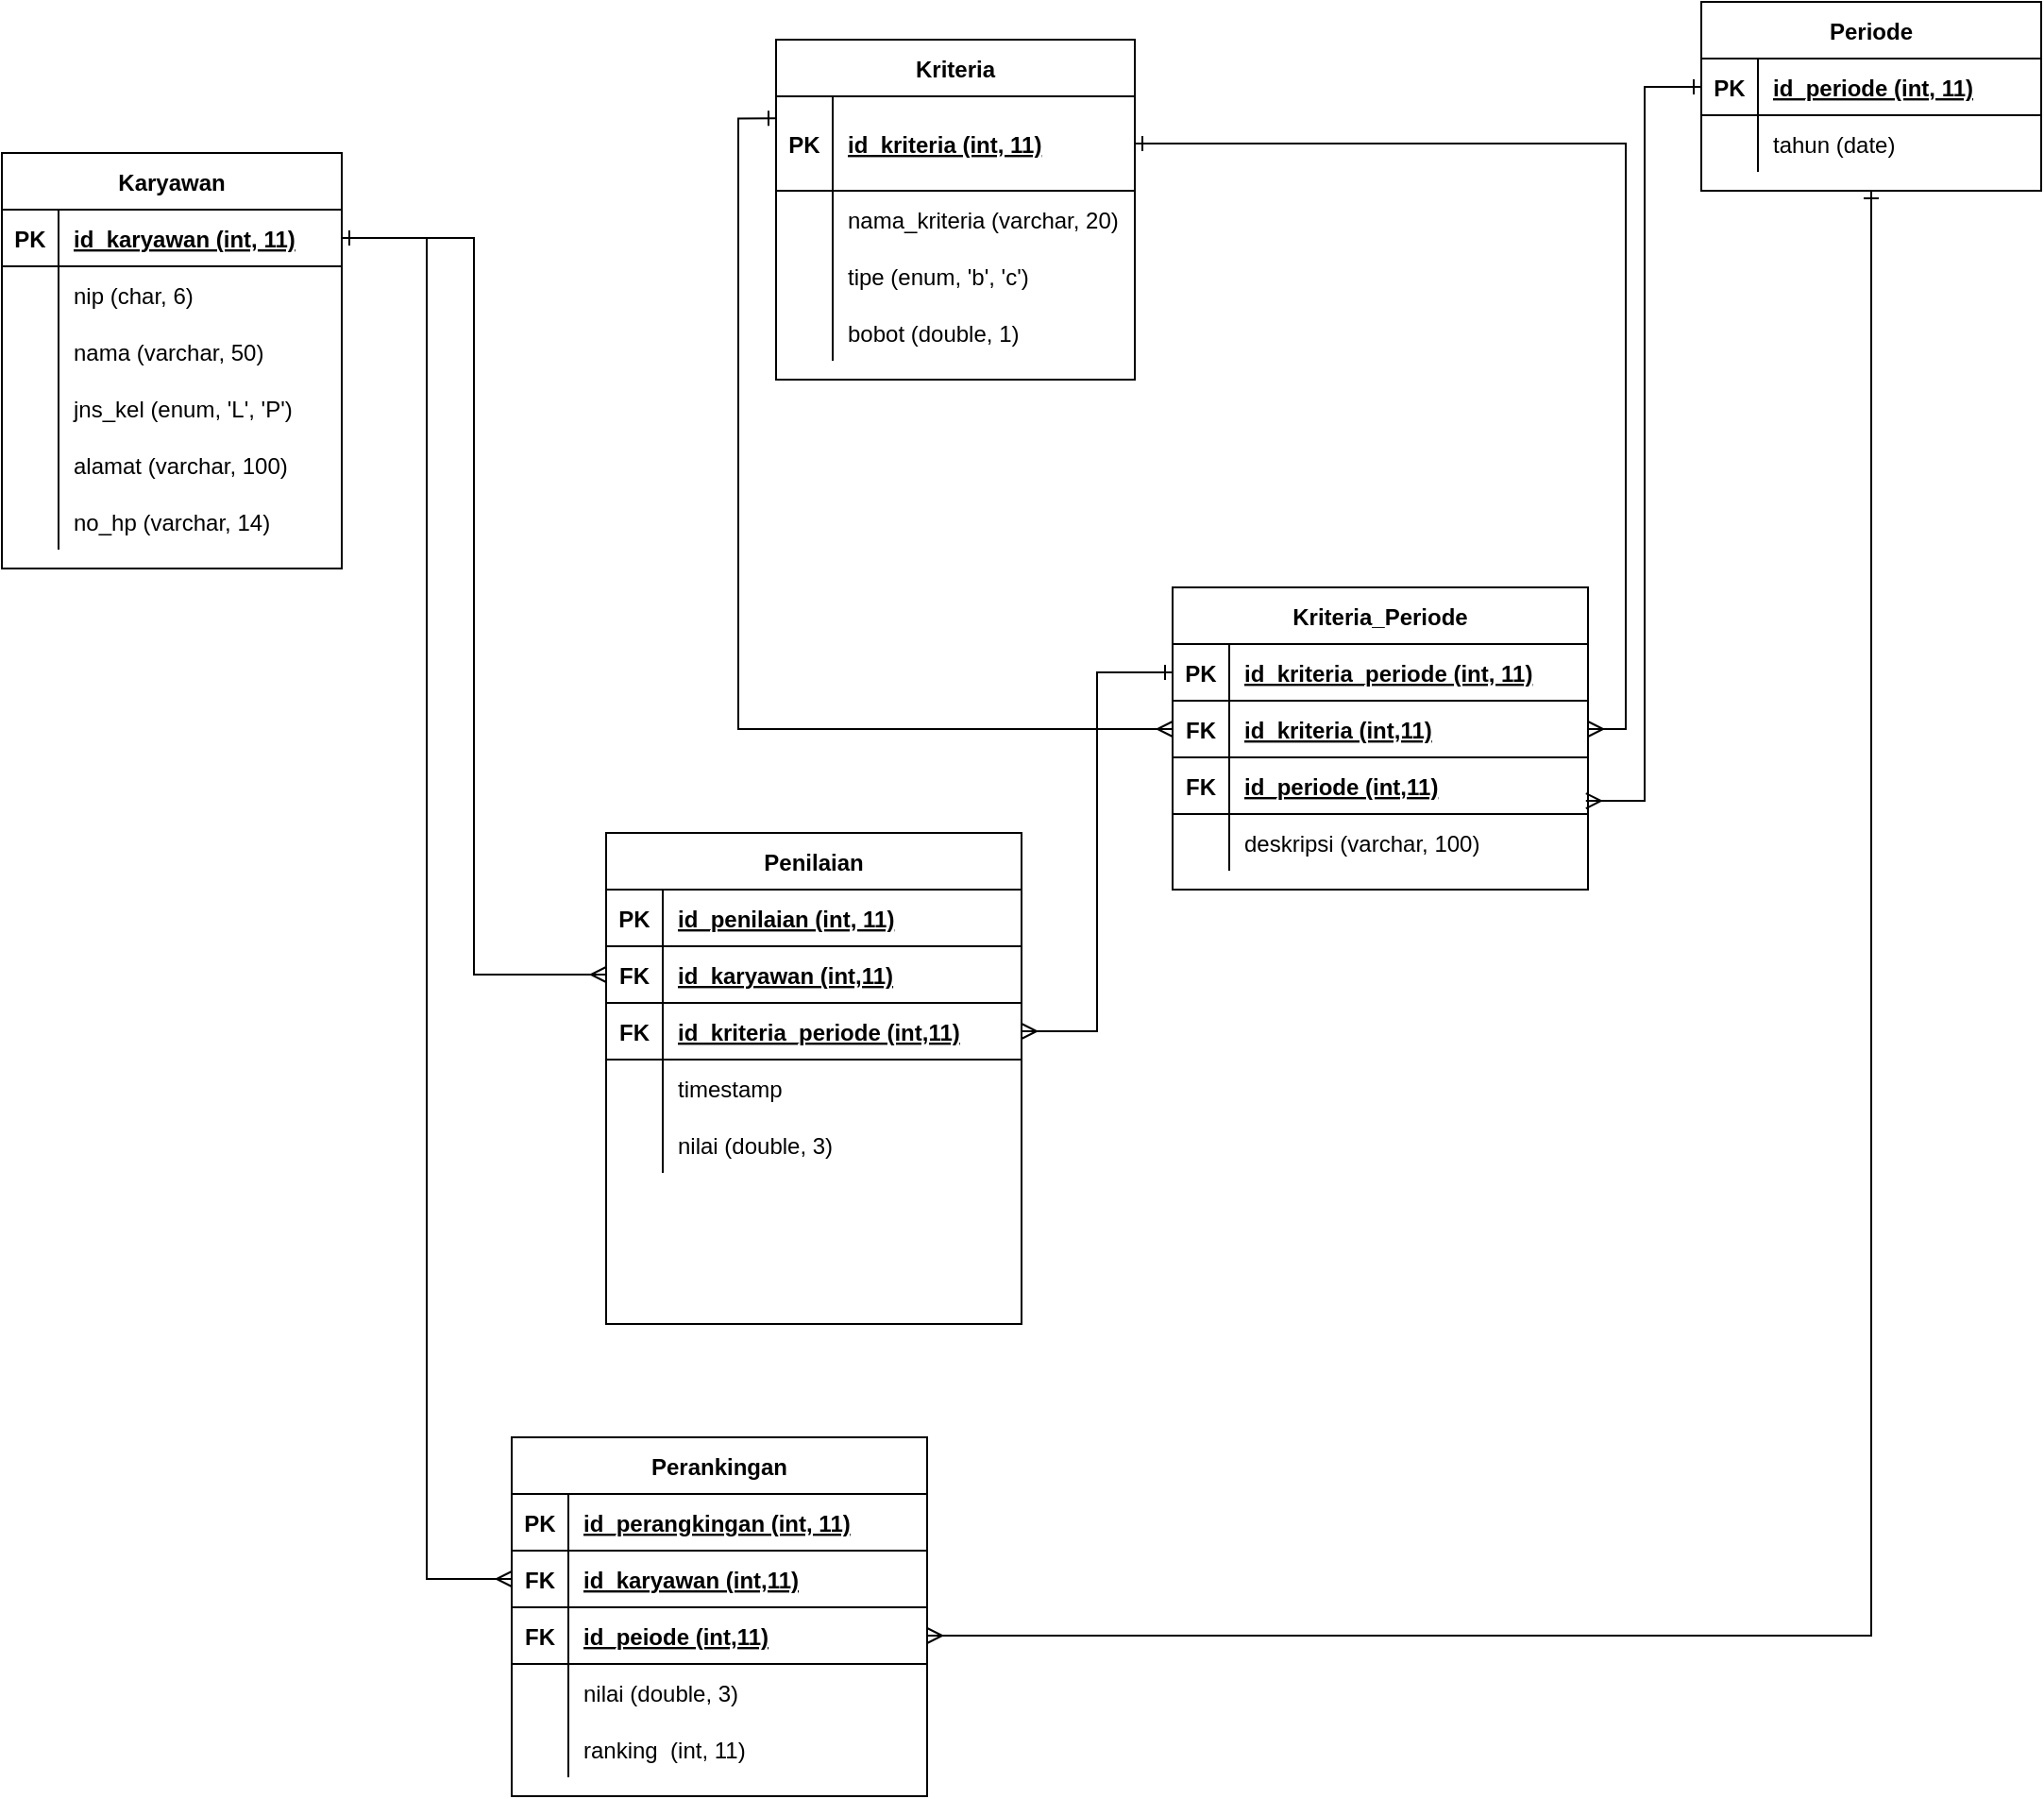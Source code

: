 <mxfile version="14.4.3" type="device"><diagram id="A4Kg8Cq3zprnqbGbPSbI" name="Page-1"><mxGraphModel dx="1696" dy="494" grid="1" gridSize="10" guides="1" tooltips="1" connect="1" arrows="1" fold="1" page="1" pageScale="1" pageWidth="850" pageHeight="1100" math="0" shadow="0"><root><mxCell id="0"/><mxCell id="1" parent="0"/><mxCell id="62z7SwZeif7K-8qw1GRG-14" value="Karyawan" style="shape=table;startSize=30;container=1;collapsible=1;childLayout=tableLayout;fixedRows=1;rowLines=0;fontStyle=1;align=center;resizeLast=1;" vertex="1" parent="1"><mxGeometry x="-260" y="130" width="180" height="220" as="geometry"/></mxCell><mxCell id="62z7SwZeif7K-8qw1GRG-15" value="" style="shape=partialRectangle;collapsible=0;dropTarget=0;pointerEvents=0;fillColor=none;top=0;left=0;bottom=1;right=0;points=[[0,0.5],[1,0.5]];portConstraint=eastwest;" vertex="1" parent="62z7SwZeif7K-8qw1GRG-14"><mxGeometry y="30" width="180" height="30" as="geometry"/></mxCell><mxCell id="62z7SwZeif7K-8qw1GRG-16" value="PK" style="shape=partialRectangle;connectable=0;fillColor=none;top=0;left=0;bottom=0;right=0;fontStyle=1;overflow=hidden;" vertex="1" parent="62z7SwZeif7K-8qw1GRG-15"><mxGeometry width="30" height="30" as="geometry"/></mxCell><mxCell id="62z7SwZeif7K-8qw1GRG-17" value="id_karyawan (int, 11)" style="shape=partialRectangle;connectable=0;fillColor=none;top=0;left=0;bottom=0;right=0;align=left;spacingLeft=6;fontStyle=5;overflow=hidden;" vertex="1" parent="62z7SwZeif7K-8qw1GRG-15"><mxGeometry x="30" width="150" height="30" as="geometry"/></mxCell><mxCell id="62z7SwZeif7K-8qw1GRG-18" value="" style="shape=partialRectangle;collapsible=0;dropTarget=0;pointerEvents=0;fillColor=none;top=0;left=0;bottom=0;right=0;points=[[0,0.5],[1,0.5]];portConstraint=eastwest;" vertex="1" parent="62z7SwZeif7K-8qw1GRG-14"><mxGeometry y="60" width="180" height="30" as="geometry"/></mxCell><mxCell id="62z7SwZeif7K-8qw1GRG-19" value="" style="shape=partialRectangle;connectable=0;fillColor=none;top=0;left=0;bottom=0;right=0;editable=1;overflow=hidden;" vertex="1" parent="62z7SwZeif7K-8qw1GRG-18"><mxGeometry width="30" height="30" as="geometry"/></mxCell><mxCell id="62z7SwZeif7K-8qw1GRG-20" value="nip (char, 6)" style="shape=partialRectangle;connectable=0;fillColor=none;top=0;left=0;bottom=0;right=0;align=left;spacingLeft=6;overflow=hidden;" vertex="1" parent="62z7SwZeif7K-8qw1GRG-18"><mxGeometry x="30" width="150" height="30" as="geometry"/></mxCell><mxCell id="62z7SwZeif7K-8qw1GRG-21" value="" style="shape=partialRectangle;collapsible=0;dropTarget=0;pointerEvents=0;fillColor=none;top=0;left=0;bottom=0;right=0;points=[[0,0.5],[1,0.5]];portConstraint=eastwest;" vertex="1" parent="62z7SwZeif7K-8qw1GRG-14"><mxGeometry y="90" width="180" height="30" as="geometry"/></mxCell><mxCell id="62z7SwZeif7K-8qw1GRG-22" value="" style="shape=partialRectangle;connectable=0;fillColor=none;top=0;left=0;bottom=0;right=0;editable=1;overflow=hidden;" vertex="1" parent="62z7SwZeif7K-8qw1GRG-21"><mxGeometry width="30" height="30" as="geometry"/></mxCell><mxCell id="62z7SwZeif7K-8qw1GRG-23" value="nama (varchar, 50)" style="shape=partialRectangle;connectable=0;fillColor=none;top=0;left=0;bottom=0;right=0;align=left;spacingLeft=6;overflow=hidden;" vertex="1" parent="62z7SwZeif7K-8qw1GRG-21"><mxGeometry x="30" width="150" height="30" as="geometry"/></mxCell><mxCell id="62z7SwZeif7K-8qw1GRG-24" value="" style="shape=partialRectangle;collapsible=0;dropTarget=0;pointerEvents=0;fillColor=none;top=0;left=0;bottom=0;right=0;points=[[0,0.5],[1,0.5]];portConstraint=eastwest;" vertex="1" parent="62z7SwZeif7K-8qw1GRG-14"><mxGeometry y="120" width="180" height="30" as="geometry"/></mxCell><mxCell id="62z7SwZeif7K-8qw1GRG-25" value="" style="shape=partialRectangle;connectable=0;fillColor=none;top=0;left=0;bottom=0;right=0;editable=1;overflow=hidden;" vertex="1" parent="62z7SwZeif7K-8qw1GRG-24"><mxGeometry width="30" height="30" as="geometry"/></mxCell><mxCell id="62z7SwZeif7K-8qw1GRG-26" value="jns_kel (enum, 'L', 'P')" style="shape=partialRectangle;connectable=0;fillColor=none;top=0;left=0;bottom=0;right=0;align=left;spacingLeft=6;overflow=hidden;" vertex="1" parent="62z7SwZeif7K-8qw1GRG-24"><mxGeometry x="30" width="150" height="30" as="geometry"/></mxCell><mxCell id="62z7SwZeif7K-8qw1GRG-27" value="" style="shape=partialRectangle;collapsible=0;dropTarget=0;pointerEvents=0;fillColor=none;top=0;left=0;bottom=0;right=0;points=[[0,0.5],[1,0.5]];portConstraint=eastwest;" vertex="1" parent="62z7SwZeif7K-8qw1GRG-14"><mxGeometry y="150" width="180" height="30" as="geometry"/></mxCell><mxCell id="62z7SwZeif7K-8qw1GRG-28" value="" style="shape=partialRectangle;connectable=0;fillColor=none;top=0;left=0;bottom=0;right=0;editable=1;overflow=hidden;" vertex="1" parent="62z7SwZeif7K-8qw1GRG-27"><mxGeometry width="30" height="30" as="geometry"/></mxCell><mxCell id="62z7SwZeif7K-8qw1GRG-29" value="alamat (varchar, 100)" style="shape=partialRectangle;connectable=0;fillColor=none;top=0;left=0;bottom=0;right=0;align=left;spacingLeft=6;overflow=hidden;" vertex="1" parent="62z7SwZeif7K-8qw1GRG-27"><mxGeometry x="30" width="150" height="30" as="geometry"/></mxCell><mxCell id="62z7SwZeif7K-8qw1GRG-30" value="" style="shape=partialRectangle;collapsible=0;dropTarget=0;pointerEvents=0;fillColor=none;top=0;left=0;bottom=0;right=0;points=[[0,0.5],[1,0.5]];portConstraint=eastwest;" vertex="1" parent="62z7SwZeif7K-8qw1GRG-14"><mxGeometry y="180" width="180" height="30" as="geometry"/></mxCell><mxCell id="62z7SwZeif7K-8qw1GRG-31" value="" style="shape=partialRectangle;connectable=0;fillColor=none;top=0;left=0;bottom=0;right=0;editable=1;overflow=hidden;" vertex="1" parent="62z7SwZeif7K-8qw1GRG-30"><mxGeometry width="30" height="30" as="geometry"/></mxCell><mxCell id="62z7SwZeif7K-8qw1GRG-32" value="no_hp (varchar, 14)" style="shape=partialRectangle;connectable=0;fillColor=none;top=0;left=0;bottom=0;right=0;align=left;spacingLeft=6;overflow=hidden;" vertex="1" parent="62z7SwZeif7K-8qw1GRG-30"><mxGeometry x="30" width="150" height="30" as="geometry"/></mxCell><mxCell id="62z7SwZeif7K-8qw1GRG-33" value="Kriteria" style="shape=table;startSize=30;container=1;collapsible=1;childLayout=tableLayout;fixedRows=1;rowLines=0;fontStyle=1;align=center;resizeLast=1;" vertex="1" parent="1"><mxGeometry x="150" y="70" width="190" height="180" as="geometry"/></mxCell><mxCell id="62z7SwZeif7K-8qw1GRG-34" value="" style="shape=partialRectangle;collapsible=0;dropTarget=0;pointerEvents=0;fillColor=none;top=0;left=0;bottom=1;right=0;points=[[0,0.5],[1,0.5]];portConstraint=eastwest;" vertex="1" parent="62z7SwZeif7K-8qw1GRG-33"><mxGeometry y="30" width="190" height="50" as="geometry"/></mxCell><mxCell id="62z7SwZeif7K-8qw1GRG-35" value="PK" style="shape=partialRectangle;connectable=0;fillColor=none;top=0;left=0;bottom=0;right=0;fontStyle=1;overflow=hidden;" vertex="1" parent="62z7SwZeif7K-8qw1GRG-34"><mxGeometry width="30" height="50" as="geometry"/></mxCell><mxCell id="62z7SwZeif7K-8qw1GRG-36" value="id_kriteria (int, 11)" style="shape=partialRectangle;connectable=0;fillColor=none;top=0;left=0;bottom=0;right=0;align=left;spacingLeft=6;fontStyle=5;overflow=hidden;" vertex="1" parent="62z7SwZeif7K-8qw1GRG-34"><mxGeometry x="30" width="160" height="50" as="geometry"/></mxCell><mxCell id="62z7SwZeif7K-8qw1GRG-37" value="" style="shape=partialRectangle;collapsible=0;dropTarget=0;pointerEvents=0;fillColor=none;top=0;left=0;bottom=0;right=0;points=[[0,0.5],[1,0.5]];portConstraint=eastwest;" vertex="1" parent="62z7SwZeif7K-8qw1GRG-33"><mxGeometry y="80" width="190" height="30" as="geometry"/></mxCell><mxCell id="62z7SwZeif7K-8qw1GRG-38" value="" style="shape=partialRectangle;connectable=0;fillColor=none;top=0;left=0;bottom=0;right=0;editable=1;overflow=hidden;" vertex="1" parent="62z7SwZeif7K-8qw1GRG-37"><mxGeometry width="30" height="30" as="geometry"/></mxCell><mxCell id="62z7SwZeif7K-8qw1GRG-39" value="nama_kriteria (varchar, 20)" style="shape=partialRectangle;connectable=0;fillColor=none;top=0;left=0;bottom=0;right=0;align=left;spacingLeft=6;overflow=hidden;" vertex="1" parent="62z7SwZeif7K-8qw1GRG-37"><mxGeometry x="30" width="160" height="30" as="geometry"/></mxCell><mxCell id="62z7SwZeif7K-8qw1GRG-40" value="" style="shape=partialRectangle;collapsible=0;dropTarget=0;pointerEvents=0;fillColor=none;top=0;left=0;bottom=0;right=0;points=[[0,0.5],[1,0.5]];portConstraint=eastwest;" vertex="1" parent="62z7SwZeif7K-8qw1GRG-33"><mxGeometry y="110" width="190" height="30" as="geometry"/></mxCell><mxCell id="62z7SwZeif7K-8qw1GRG-41" value="" style="shape=partialRectangle;connectable=0;fillColor=none;top=0;left=0;bottom=0;right=0;editable=1;overflow=hidden;" vertex="1" parent="62z7SwZeif7K-8qw1GRG-40"><mxGeometry width="30" height="30" as="geometry"/></mxCell><mxCell id="62z7SwZeif7K-8qw1GRG-42" value="tipe (enum, 'b', 'c')" style="shape=partialRectangle;connectable=0;fillColor=none;top=0;left=0;bottom=0;right=0;align=left;spacingLeft=6;overflow=hidden;" vertex="1" parent="62z7SwZeif7K-8qw1GRG-40"><mxGeometry x="30" width="160" height="30" as="geometry"/></mxCell><mxCell id="62z7SwZeif7K-8qw1GRG-207" value="" style="shape=partialRectangle;collapsible=0;dropTarget=0;pointerEvents=0;fillColor=none;top=0;left=0;bottom=0;right=0;points=[[0,0.5],[1,0.5]];portConstraint=eastwest;" vertex="1" parent="62z7SwZeif7K-8qw1GRG-33"><mxGeometry y="140" width="190" height="30" as="geometry"/></mxCell><mxCell id="62z7SwZeif7K-8qw1GRG-208" value="" style="shape=partialRectangle;connectable=0;fillColor=none;top=0;left=0;bottom=0;right=0;editable=1;overflow=hidden;" vertex="1" parent="62z7SwZeif7K-8qw1GRG-207"><mxGeometry width="30" height="30" as="geometry"/></mxCell><mxCell id="62z7SwZeif7K-8qw1GRG-209" value="bobot (double, 1)" style="shape=partialRectangle;connectable=0;fillColor=none;top=0;left=0;bottom=0;right=0;align=left;spacingLeft=6;overflow=hidden;" vertex="1" parent="62z7SwZeif7K-8qw1GRG-207"><mxGeometry x="30" width="160" height="30" as="geometry"/></mxCell><mxCell id="62z7SwZeif7K-8qw1GRG-216" style="edgeStyle=orthogonalEdgeStyle;rounded=0;orthogonalLoop=1;jettySize=auto;html=1;startArrow=ERone;startFill=0;endArrow=ERmany;endFill=0;" edge="1" parent="1" source="62z7SwZeif7K-8qw1GRG-46" target="62z7SwZeif7K-8qw1GRG-182"><mxGeometry relative="1" as="geometry"/></mxCell><mxCell id="62z7SwZeif7K-8qw1GRG-46" value="Periode" style="shape=table;startSize=30;container=1;collapsible=1;childLayout=tableLayout;fixedRows=1;rowLines=0;fontStyle=1;align=center;resizeLast=1;" vertex="1" parent="1"><mxGeometry x="640" y="50" width="180" height="100" as="geometry"/></mxCell><mxCell id="62z7SwZeif7K-8qw1GRG-47" value="" style="shape=partialRectangle;collapsible=0;dropTarget=0;pointerEvents=0;fillColor=none;top=0;left=0;bottom=1;right=0;points=[[0,0.5],[1,0.5]];portConstraint=eastwest;" vertex="1" parent="62z7SwZeif7K-8qw1GRG-46"><mxGeometry y="30" width="180" height="30" as="geometry"/></mxCell><mxCell id="62z7SwZeif7K-8qw1GRG-48" value="PK" style="shape=partialRectangle;connectable=0;fillColor=none;top=0;left=0;bottom=0;right=0;fontStyle=1;overflow=hidden;" vertex="1" parent="62z7SwZeif7K-8qw1GRG-47"><mxGeometry width="30" height="30" as="geometry"/></mxCell><mxCell id="62z7SwZeif7K-8qw1GRG-49" value="id_periode (int, 11)" style="shape=partialRectangle;connectable=0;fillColor=none;top=0;left=0;bottom=0;right=0;align=left;spacingLeft=6;fontStyle=5;overflow=hidden;" vertex="1" parent="62z7SwZeif7K-8qw1GRG-47"><mxGeometry x="30" width="150" height="30" as="geometry"/></mxCell><mxCell id="62z7SwZeif7K-8qw1GRG-50" value="" style="shape=partialRectangle;collapsible=0;dropTarget=0;pointerEvents=0;fillColor=none;top=0;left=0;bottom=0;right=0;points=[[0,0.5],[1,0.5]];portConstraint=eastwest;" vertex="1" parent="62z7SwZeif7K-8qw1GRG-46"><mxGeometry y="60" width="180" height="30" as="geometry"/></mxCell><mxCell id="62z7SwZeif7K-8qw1GRG-51" value="" style="shape=partialRectangle;connectable=0;fillColor=none;top=0;left=0;bottom=0;right=0;editable=1;overflow=hidden;" vertex="1" parent="62z7SwZeif7K-8qw1GRG-50"><mxGeometry width="30" height="30" as="geometry"/></mxCell><mxCell id="62z7SwZeif7K-8qw1GRG-52" value="tahun (date)" style="shape=partialRectangle;connectable=0;fillColor=none;top=0;left=0;bottom=0;right=0;align=left;spacingLeft=6;overflow=hidden;" vertex="1" parent="62z7SwZeif7K-8qw1GRG-50"><mxGeometry x="30" width="150" height="30" as="geometry"/></mxCell><mxCell id="62z7SwZeif7K-8qw1GRG-59" value="Kriteria_Periode" style="shape=table;startSize=30;container=1;collapsible=1;childLayout=tableLayout;fixedRows=1;rowLines=0;fontStyle=1;align=center;resizeLast=1;" vertex="1" parent="1"><mxGeometry x="360" y="360" width="220" height="160" as="geometry"/></mxCell><mxCell id="62z7SwZeif7K-8qw1GRG-60" value="" style="shape=partialRectangle;collapsible=0;dropTarget=0;pointerEvents=0;fillColor=none;top=0;left=0;bottom=1;right=0;points=[[0,0.5],[1,0.5]];portConstraint=eastwest;" vertex="1" parent="62z7SwZeif7K-8qw1GRG-59"><mxGeometry y="30" width="220" height="30" as="geometry"/></mxCell><mxCell id="62z7SwZeif7K-8qw1GRG-61" value="PK" style="shape=partialRectangle;connectable=0;fillColor=none;top=0;left=0;bottom=0;right=0;fontStyle=1;overflow=hidden;" vertex="1" parent="62z7SwZeif7K-8qw1GRG-60"><mxGeometry width="30" height="30" as="geometry"/></mxCell><mxCell id="62z7SwZeif7K-8qw1GRG-62" value="id_kriteria_periode (int, 11)" style="shape=partialRectangle;connectable=0;fillColor=none;top=0;left=0;bottom=0;right=0;align=left;spacingLeft=6;fontStyle=5;overflow=hidden;" vertex="1" parent="62z7SwZeif7K-8qw1GRG-60"><mxGeometry x="30" width="190" height="30" as="geometry"/></mxCell><mxCell id="62z7SwZeif7K-8qw1GRG-72" value="" style="shape=partialRectangle;collapsible=0;dropTarget=0;pointerEvents=0;fillColor=none;top=0;left=0;bottom=1;right=0;points=[[0,0.5],[1,0.5]];portConstraint=eastwest;" vertex="1" parent="62z7SwZeif7K-8qw1GRG-59"><mxGeometry y="60" width="220" height="30" as="geometry"/></mxCell><mxCell id="62z7SwZeif7K-8qw1GRG-73" value="FK" style="shape=partialRectangle;connectable=0;fillColor=none;top=0;left=0;bottom=0;right=0;fontStyle=1;overflow=hidden;" vertex="1" parent="62z7SwZeif7K-8qw1GRG-72"><mxGeometry width="30" height="30" as="geometry"/></mxCell><mxCell id="62z7SwZeif7K-8qw1GRG-74" value="id_kriteria (int,11)" style="shape=partialRectangle;connectable=0;fillColor=none;top=0;left=0;bottom=0;right=0;align=left;spacingLeft=6;fontStyle=5;overflow=hidden;" vertex="1" parent="62z7SwZeif7K-8qw1GRG-72"><mxGeometry x="30" width="190" height="30" as="geometry"/></mxCell><mxCell id="62z7SwZeif7K-8qw1GRG-77" value="" style="shape=partialRectangle;collapsible=0;dropTarget=0;pointerEvents=0;fillColor=none;top=0;left=0;bottom=1;right=0;points=[[0,0.5],[1,0.5]];portConstraint=eastwest;" vertex="1" parent="62z7SwZeif7K-8qw1GRG-59"><mxGeometry y="90" width="220" height="30" as="geometry"/></mxCell><mxCell id="62z7SwZeif7K-8qw1GRG-78" value="FK" style="shape=partialRectangle;connectable=0;fillColor=none;top=0;left=0;bottom=0;right=0;fontStyle=1;overflow=hidden;" vertex="1" parent="62z7SwZeif7K-8qw1GRG-77"><mxGeometry width="30" height="30" as="geometry"/></mxCell><mxCell id="62z7SwZeif7K-8qw1GRG-79" value="id_periode (int,11)" style="shape=partialRectangle;connectable=0;fillColor=none;top=0;left=0;bottom=0;right=0;align=left;spacingLeft=6;fontStyle=5;overflow=hidden;" vertex="1" parent="62z7SwZeif7K-8qw1GRG-77"><mxGeometry x="30" width="190" height="30" as="geometry"/></mxCell><mxCell id="62z7SwZeif7K-8qw1GRG-63" value="" style="shape=partialRectangle;collapsible=0;dropTarget=0;pointerEvents=0;fillColor=none;top=0;left=0;bottom=0;right=0;points=[[0,0.5],[1,0.5]];portConstraint=eastwest;" vertex="1" parent="62z7SwZeif7K-8qw1GRG-59"><mxGeometry y="120" width="220" height="30" as="geometry"/></mxCell><mxCell id="62z7SwZeif7K-8qw1GRG-64" value="" style="shape=partialRectangle;connectable=0;fillColor=none;top=0;left=0;bottom=0;right=0;editable=1;overflow=hidden;fontStyle=1" vertex="1" parent="62z7SwZeif7K-8qw1GRG-63"><mxGeometry width="30" height="30" as="geometry"/></mxCell><mxCell id="62z7SwZeif7K-8qw1GRG-65" value="deskripsi (varchar, 100)" style="shape=partialRectangle;connectable=0;fillColor=none;top=0;left=0;bottom=0;right=0;align=left;spacingLeft=6;overflow=hidden;" vertex="1" parent="62z7SwZeif7K-8qw1GRG-63"><mxGeometry x="30" width="190" height="30" as="geometry"/></mxCell><mxCell id="62z7SwZeif7K-8qw1GRG-81" style="edgeStyle=orthogonalEdgeStyle;rounded=0;orthogonalLoop=1;jettySize=auto;html=1;entryX=0;entryY=0.233;entryDx=0;entryDy=0;entryPerimeter=0;endArrow=ERone;endFill=0;startArrow=ERmany;startFill=0;" edge="1" parent="1" source="62z7SwZeif7K-8qw1GRG-72" target="62z7SwZeif7K-8qw1GRG-34"><mxGeometry relative="1" as="geometry"/></mxCell><mxCell id="62z7SwZeif7K-8qw1GRG-82" style="edgeStyle=orthogonalEdgeStyle;rounded=0;orthogonalLoop=1;jettySize=auto;html=1;entryX=0.995;entryY=0.767;entryDx=0;entryDy=0;entryPerimeter=0;endArrow=ERmany;endFill=0;startArrow=ERone;startFill=0;" edge="1" parent="1" source="62z7SwZeif7K-8qw1GRG-47" target="62z7SwZeif7K-8qw1GRG-77"><mxGeometry relative="1" as="geometry"/></mxCell><mxCell id="62z7SwZeif7K-8qw1GRG-110" value="Penilaian" style="shape=table;startSize=30;container=1;collapsible=1;childLayout=tableLayout;fixedRows=1;rowLines=0;fontStyle=1;align=center;resizeLast=1;" vertex="1" parent="1"><mxGeometry x="60" y="490" width="220" height="260" as="geometry"/></mxCell><mxCell id="62z7SwZeif7K-8qw1GRG-111" value="" style="shape=partialRectangle;collapsible=0;dropTarget=0;pointerEvents=0;fillColor=none;top=0;left=0;bottom=1;right=0;points=[[0,0.5],[1,0.5]];portConstraint=eastwest;" vertex="1" parent="62z7SwZeif7K-8qw1GRG-110"><mxGeometry y="30" width="220" height="30" as="geometry"/></mxCell><mxCell id="62z7SwZeif7K-8qw1GRG-112" value="PK" style="shape=partialRectangle;connectable=0;fillColor=none;top=0;left=0;bottom=0;right=0;fontStyle=1;overflow=hidden;" vertex="1" parent="62z7SwZeif7K-8qw1GRG-111"><mxGeometry width="30" height="30" as="geometry"/></mxCell><mxCell id="62z7SwZeif7K-8qw1GRG-113" value="id_penilaian (int, 11)" style="shape=partialRectangle;connectable=0;fillColor=none;top=0;left=0;bottom=0;right=0;align=left;spacingLeft=6;fontStyle=5;overflow=hidden;" vertex="1" parent="62z7SwZeif7K-8qw1GRG-111"><mxGeometry x="30" width="190" height="30" as="geometry"/></mxCell><mxCell id="62z7SwZeif7K-8qw1GRG-114" value="" style="shape=partialRectangle;collapsible=0;dropTarget=0;pointerEvents=0;fillColor=none;top=0;left=0;bottom=1;right=0;points=[[0,0.5],[1,0.5]];portConstraint=eastwest;" vertex="1" parent="62z7SwZeif7K-8qw1GRG-110"><mxGeometry y="60" width="220" height="30" as="geometry"/></mxCell><mxCell id="62z7SwZeif7K-8qw1GRG-115" value="FK" style="shape=partialRectangle;connectable=0;fillColor=none;top=0;left=0;bottom=0;right=0;fontStyle=1;overflow=hidden;" vertex="1" parent="62z7SwZeif7K-8qw1GRG-114"><mxGeometry width="30" height="30" as="geometry"/></mxCell><mxCell id="62z7SwZeif7K-8qw1GRG-116" value="id_karyawan (int,11)" style="shape=partialRectangle;connectable=0;fillColor=none;top=0;left=0;bottom=0;right=0;align=left;spacingLeft=6;fontStyle=5;overflow=hidden;" vertex="1" parent="62z7SwZeif7K-8qw1GRG-114"><mxGeometry x="30" width="190" height="30" as="geometry"/></mxCell><mxCell id="62z7SwZeif7K-8qw1GRG-117" value="" style="shape=partialRectangle;collapsible=0;dropTarget=0;pointerEvents=0;fillColor=none;top=0;left=0;bottom=1;right=0;points=[[0,0.5],[1,0.5]];portConstraint=eastwest;" vertex="1" parent="62z7SwZeif7K-8qw1GRG-110"><mxGeometry y="90" width="220" height="30" as="geometry"/></mxCell><mxCell id="62z7SwZeif7K-8qw1GRG-118" value="FK" style="shape=partialRectangle;connectable=0;fillColor=none;top=0;left=0;bottom=0;right=0;fontStyle=1;overflow=hidden;" vertex="1" parent="62z7SwZeif7K-8qw1GRG-117"><mxGeometry width="30" height="30" as="geometry"/></mxCell><mxCell id="62z7SwZeif7K-8qw1GRG-119" value="id_kriteria_periode (int,11)" style="shape=partialRectangle;connectable=0;fillColor=none;top=0;left=0;bottom=0;right=0;align=left;spacingLeft=6;fontStyle=5;overflow=hidden;" vertex="1" parent="62z7SwZeif7K-8qw1GRG-117"><mxGeometry x="30" width="190" height="30" as="geometry"/></mxCell><mxCell id="62z7SwZeif7K-8qw1GRG-120" value="" style="shape=partialRectangle;collapsible=0;dropTarget=0;pointerEvents=0;fillColor=none;top=0;left=0;bottom=0;right=0;points=[[0,0.5],[1,0.5]];portConstraint=eastwest;" vertex="1" parent="62z7SwZeif7K-8qw1GRG-110"><mxGeometry y="120" width="220" height="30" as="geometry"/></mxCell><mxCell id="62z7SwZeif7K-8qw1GRG-121" value="" style="shape=partialRectangle;connectable=0;fillColor=none;top=0;left=0;bottom=0;right=0;editable=1;overflow=hidden;fontStyle=1" vertex="1" parent="62z7SwZeif7K-8qw1GRG-120"><mxGeometry width="30" height="30" as="geometry"/></mxCell><mxCell id="62z7SwZeif7K-8qw1GRG-122" value="timestamp" style="shape=partialRectangle;connectable=0;fillColor=none;top=0;left=0;bottom=0;right=0;align=left;spacingLeft=6;overflow=hidden;" vertex="1" parent="62z7SwZeif7K-8qw1GRG-120"><mxGeometry x="30" width="190" height="30" as="geometry"/></mxCell><mxCell id="62z7SwZeif7K-8qw1GRG-210" value="" style="shape=partialRectangle;collapsible=0;dropTarget=0;pointerEvents=0;fillColor=none;top=0;left=0;bottom=0;right=0;points=[[0,0.5],[1,0.5]];portConstraint=eastwest;" vertex="1" parent="62z7SwZeif7K-8qw1GRG-110"><mxGeometry y="150" width="220" height="30" as="geometry"/></mxCell><mxCell id="62z7SwZeif7K-8qw1GRG-211" value="" style="shape=partialRectangle;connectable=0;fillColor=none;top=0;left=0;bottom=0;right=0;editable=1;overflow=hidden;fontStyle=1" vertex="1" parent="62z7SwZeif7K-8qw1GRG-210"><mxGeometry width="30" height="30" as="geometry"/></mxCell><mxCell id="62z7SwZeif7K-8qw1GRG-212" value="nilai (double, 3)" style="shape=partialRectangle;connectable=0;fillColor=none;top=0;left=0;bottom=0;right=0;align=left;spacingLeft=6;overflow=hidden;" vertex="1" parent="62z7SwZeif7K-8qw1GRG-210"><mxGeometry x="30" width="190" height="30" as="geometry"/></mxCell><mxCell id="62z7SwZeif7K-8qw1GRG-175" value="Perankingan" style="shape=table;startSize=30;container=1;collapsible=1;childLayout=tableLayout;fixedRows=1;rowLines=0;fontStyle=1;align=center;resizeLast=1;" vertex="1" parent="1"><mxGeometry x="10" y="810" width="220" height="190" as="geometry"/></mxCell><mxCell id="62z7SwZeif7K-8qw1GRG-176" value="" style="shape=partialRectangle;collapsible=0;dropTarget=0;pointerEvents=0;fillColor=none;top=0;left=0;bottom=1;right=0;points=[[0,0.5],[1,0.5]];portConstraint=eastwest;" vertex="1" parent="62z7SwZeif7K-8qw1GRG-175"><mxGeometry y="30" width="220" height="30" as="geometry"/></mxCell><mxCell id="62z7SwZeif7K-8qw1GRG-177" value="PK" style="shape=partialRectangle;connectable=0;fillColor=none;top=0;left=0;bottom=0;right=0;fontStyle=1;overflow=hidden;" vertex="1" parent="62z7SwZeif7K-8qw1GRG-176"><mxGeometry width="30" height="30" as="geometry"/></mxCell><mxCell id="62z7SwZeif7K-8qw1GRG-178" value="id_perangkingan (int, 11)" style="shape=partialRectangle;connectable=0;fillColor=none;top=0;left=0;bottom=0;right=0;align=left;spacingLeft=6;fontStyle=5;overflow=hidden;" vertex="1" parent="62z7SwZeif7K-8qw1GRG-176"><mxGeometry x="30" width="190" height="30" as="geometry"/></mxCell><mxCell id="62z7SwZeif7K-8qw1GRG-179" value="" style="shape=partialRectangle;collapsible=0;dropTarget=0;pointerEvents=0;fillColor=none;top=0;left=0;bottom=1;right=0;points=[[0,0.5],[1,0.5]];portConstraint=eastwest;" vertex="1" parent="62z7SwZeif7K-8qw1GRG-175"><mxGeometry y="60" width="220" height="30" as="geometry"/></mxCell><mxCell id="62z7SwZeif7K-8qw1GRG-180" value="FK" style="shape=partialRectangle;connectable=0;fillColor=none;top=0;left=0;bottom=0;right=0;fontStyle=1;overflow=hidden;" vertex="1" parent="62z7SwZeif7K-8qw1GRG-179"><mxGeometry width="30" height="30" as="geometry"/></mxCell><mxCell id="62z7SwZeif7K-8qw1GRG-181" value="id_karyawan (int,11)" style="shape=partialRectangle;connectable=0;fillColor=none;top=0;left=0;bottom=0;right=0;align=left;spacingLeft=6;fontStyle=5;overflow=hidden;" vertex="1" parent="62z7SwZeif7K-8qw1GRG-179"><mxGeometry x="30" width="190" height="30" as="geometry"/></mxCell><mxCell id="62z7SwZeif7K-8qw1GRG-182" value="" style="shape=partialRectangle;collapsible=0;dropTarget=0;pointerEvents=0;fillColor=none;top=0;left=0;bottom=1;right=0;points=[[0,0.5],[1,0.5]];portConstraint=eastwest;" vertex="1" parent="62z7SwZeif7K-8qw1GRG-175"><mxGeometry y="90" width="220" height="30" as="geometry"/></mxCell><mxCell id="62z7SwZeif7K-8qw1GRG-183" value="FK" style="shape=partialRectangle;connectable=0;fillColor=none;top=0;left=0;bottom=0;right=0;fontStyle=1;overflow=hidden;" vertex="1" parent="62z7SwZeif7K-8qw1GRG-182"><mxGeometry width="30" height="30" as="geometry"/></mxCell><mxCell id="62z7SwZeif7K-8qw1GRG-184" value="id_peiode (int,11)" style="shape=partialRectangle;connectable=0;fillColor=none;top=0;left=0;bottom=0;right=0;align=left;spacingLeft=6;fontStyle=5;overflow=hidden;" vertex="1" parent="62z7SwZeif7K-8qw1GRG-182"><mxGeometry x="30" width="190" height="30" as="geometry"/></mxCell><mxCell id="62z7SwZeif7K-8qw1GRG-185" value="" style="shape=partialRectangle;collapsible=0;dropTarget=0;pointerEvents=0;fillColor=none;top=0;left=0;bottom=0;right=0;points=[[0,0.5],[1,0.5]];portConstraint=eastwest;" vertex="1" parent="62z7SwZeif7K-8qw1GRG-175"><mxGeometry y="120" width="220" height="30" as="geometry"/></mxCell><mxCell id="62z7SwZeif7K-8qw1GRG-186" value="" style="shape=partialRectangle;connectable=0;fillColor=none;top=0;left=0;bottom=0;right=0;editable=1;overflow=hidden;fontStyle=1" vertex="1" parent="62z7SwZeif7K-8qw1GRG-185"><mxGeometry width="30" height="30" as="geometry"/></mxCell><mxCell id="62z7SwZeif7K-8qw1GRG-187" value="nilai (double, 3)" style="shape=partialRectangle;connectable=0;fillColor=none;top=0;left=0;bottom=0;right=0;align=left;spacingLeft=6;overflow=hidden;" vertex="1" parent="62z7SwZeif7K-8qw1GRG-185"><mxGeometry x="30" width="190" height="30" as="geometry"/></mxCell><mxCell id="62z7SwZeif7K-8qw1GRG-188" value="" style="shape=partialRectangle;collapsible=0;dropTarget=0;pointerEvents=0;fillColor=none;top=0;left=0;bottom=0;right=0;points=[[0,0.5],[1,0.5]];portConstraint=eastwest;" vertex="1" parent="62z7SwZeif7K-8qw1GRG-175"><mxGeometry y="150" width="220" height="30" as="geometry"/></mxCell><mxCell id="62z7SwZeif7K-8qw1GRG-189" value="" style="shape=partialRectangle;connectable=0;fillColor=none;top=0;left=0;bottom=0;right=0;editable=1;overflow=hidden;fontStyle=1" vertex="1" parent="62z7SwZeif7K-8qw1GRG-188"><mxGeometry width="30" height="30" as="geometry"/></mxCell><mxCell id="62z7SwZeif7K-8qw1GRG-190" value="ranking  (int, 11)" style="shape=partialRectangle;connectable=0;fillColor=none;top=0;left=0;bottom=0;right=0;align=left;spacingLeft=6;overflow=hidden;" vertex="1" parent="62z7SwZeif7K-8qw1GRG-188"><mxGeometry x="30" width="190" height="30" as="geometry"/></mxCell><mxCell id="62z7SwZeif7K-8qw1GRG-213" style="edgeStyle=orthogonalEdgeStyle;rounded=0;orthogonalLoop=1;jettySize=auto;html=1;entryX=0;entryY=0.5;entryDx=0;entryDy=0;startArrow=ERone;startFill=0;endArrow=ERmany;endFill=0;" edge="1" parent="1" source="62z7SwZeif7K-8qw1GRG-15" target="62z7SwZeif7K-8qw1GRG-114"><mxGeometry relative="1" as="geometry"/></mxCell><mxCell id="62z7SwZeif7K-8qw1GRG-214" style="edgeStyle=orthogonalEdgeStyle;rounded=0;orthogonalLoop=1;jettySize=auto;html=1;startArrow=ERone;startFill=0;endArrow=ERmany;endFill=0;" edge="1" parent="1" source="62z7SwZeif7K-8qw1GRG-15" target="62z7SwZeif7K-8qw1GRG-179"><mxGeometry relative="1" as="geometry"/></mxCell><mxCell id="62z7SwZeif7K-8qw1GRG-217" style="edgeStyle=orthogonalEdgeStyle;rounded=0;orthogonalLoop=1;jettySize=auto;html=1;entryX=1;entryY=0.5;entryDx=0;entryDy=0;startArrow=ERone;startFill=0;endArrow=ERmany;endFill=0;" edge="1" parent="1" source="62z7SwZeif7K-8qw1GRG-34" target="62z7SwZeif7K-8qw1GRG-72"><mxGeometry relative="1" as="geometry"/></mxCell><mxCell id="62z7SwZeif7K-8qw1GRG-218" style="edgeStyle=orthogonalEdgeStyle;rounded=0;orthogonalLoop=1;jettySize=auto;html=1;startArrow=ERone;startFill=0;endArrow=ERmany;endFill=0;" edge="1" parent="1" source="62z7SwZeif7K-8qw1GRG-60" target="62z7SwZeif7K-8qw1GRG-117"><mxGeometry relative="1" as="geometry"/></mxCell></root></mxGraphModel></diagram></mxfile>